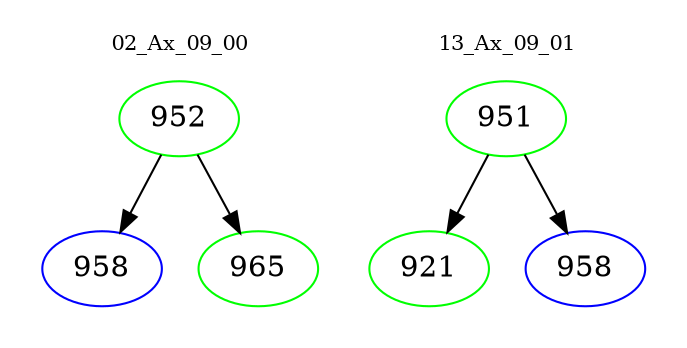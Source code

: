 digraph{
subgraph cluster_0 {
color = white
label = "02_Ax_09_00";
fontsize=10;
T0_952 [label="952", color="green"]
T0_952 -> T0_958 [color="black"]
T0_958 [label="958", color="blue"]
T0_952 -> T0_965 [color="black"]
T0_965 [label="965", color="green"]
}
subgraph cluster_1 {
color = white
label = "13_Ax_09_01";
fontsize=10;
T1_951 [label="951", color="green"]
T1_951 -> T1_921 [color="black"]
T1_921 [label="921", color="green"]
T1_951 -> T1_958 [color="black"]
T1_958 [label="958", color="blue"]
}
}
